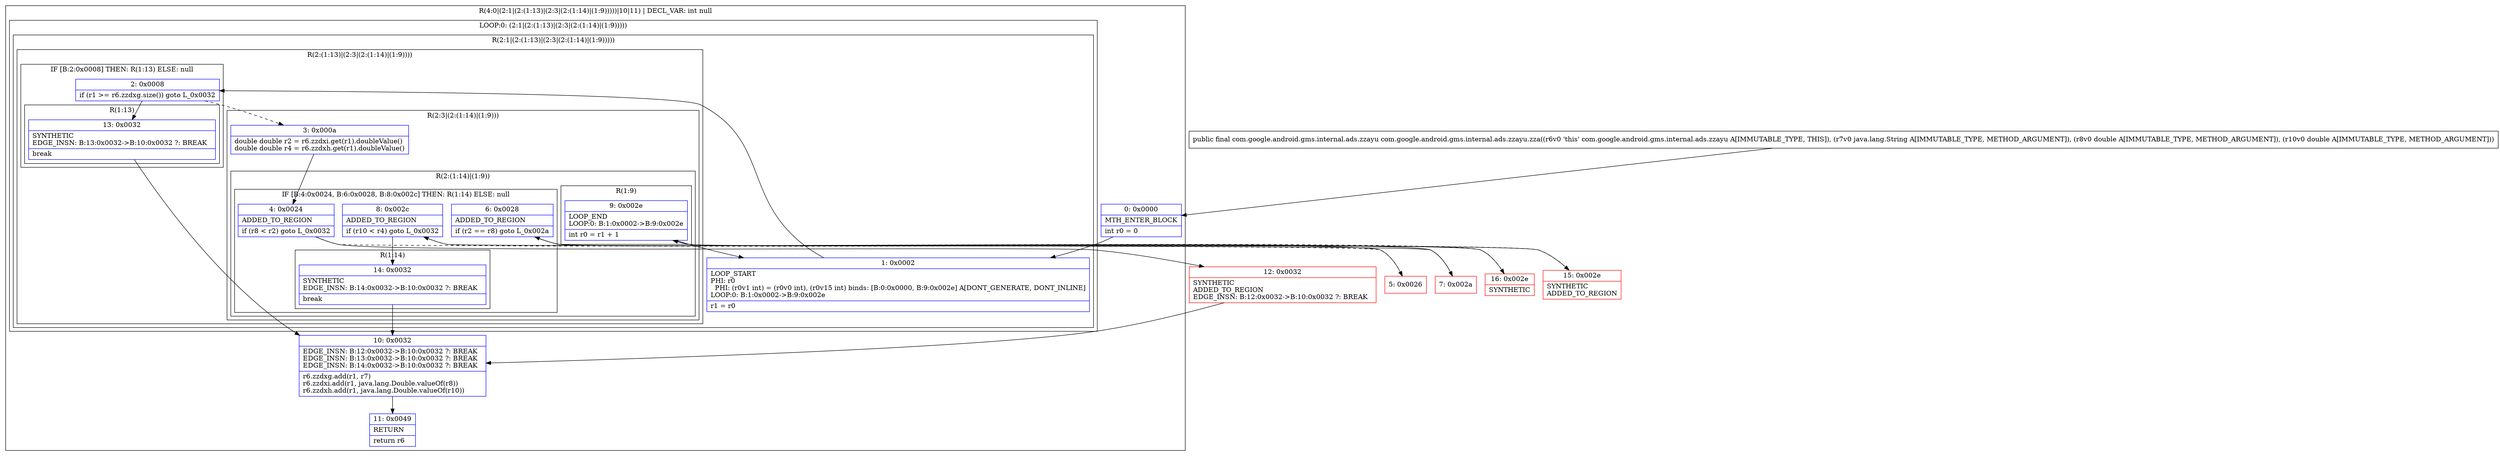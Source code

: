 digraph "CFG forcom.google.android.gms.internal.ads.zzayu.zza(Ljava\/lang\/String;DD)Lcom\/google\/android\/gms\/internal\/ads\/zzayu;" {
subgraph cluster_Region_124180251 {
label = "R(4:0|(2:1|(2:(1:13)|(2:3|(2:(1:14)|(1:9)))))|10|11) | DECL_VAR: int null\l";
node [shape=record,color=blue];
Node_0 [shape=record,label="{0\:\ 0x0000|MTH_ENTER_BLOCK\l|int r0 = 0\l}"];
subgraph cluster_LoopRegion_1310204117 {
label = "LOOP:0: (2:1|(2:(1:13)|(2:3|(2:(1:14)|(1:9)))))";
node [shape=record,color=blue];
subgraph cluster_Region_1693926106 {
label = "R(2:1|(2:(1:13)|(2:3|(2:(1:14)|(1:9)))))";
node [shape=record,color=blue];
Node_1 [shape=record,label="{1\:\ 0x0002|LOOP_START\lPHI: r0 \l  PHI: (r0v1 int) = (r0v0 int), (r0v15 int) binds: [B:0:0x0000, B:9:0x002e] A[DONT_GENERATE, DONT_INLINE]\lLOOP:0: B:1:0x0002\-\>B:9:0x002e\l|r1 = r0\l}"];
subgraph cluster_Region_438663745 {
label = "R(2:(1:13)|(2:3|(2:(1:14)|(1:9))))";
node [shape=record,color=blue];
subgraph cluster_IfRegion_1123816859 {
label = "IF [B:2:0x0008] THEN: R(1:13) ELSE: null";
node [shape=record,color=blue];
Node_2 [shape=record,label="{2\:\ 0x0008|if (r1 \>= r6.zzdxg.size()) goto L_0x0032\l}"];
subgraph cluster_Region_1726109984 {
label = "R(1:13)";
node [shape=record,color=blue];
Node_13 [shape=record,label="{13\:\ 0x0032|SYNTHETIC\lEDGE_INSN: B:13:0x0032\-\>B:10:0x0032 ?: BREAK  \l|break\l}"];
}
}
subgraph cluster_Region_1930681552 {
label = "R(2:3|(2:(1:14)|(1:9)))";
node [shape=record,color=blue];
Node_3 [shape=record,label="{3\:\ 0x000a|double double r2 = r6.zzdxi.get(r1).doubleValue()\ldouble double r4 = r6.zzdxh.get(r1).doubleValue()\l}"];
subgraph cluster_Region_902124158 {
label = "R(2:(1:14)|(1:9))";
node [shape=record,color=blue];
subgraph cluster_IfRegion_2050471844 {
label = "IF [B:4:0x0024, B:6:0x0028, B:8:0x002c] THEN: R(1:14) ELSE: null";
node [shape=record,color=blue];
Node_4 [shape=record,label="{4\:\ 0x0024|ADDED_TO_REGION\l|if (r8 \< r2) goto L_0x0032\l}"];
Node_6 [shape=record,label="{6\:\ 0x0028|ADDED_TO_REGION\l|if (r2 == r8) goto L_0x002a\l}"];
Node_8 [shape=record,label="{8\:\ 0x002c|ADDED_TO_REGION\l|if (r10 \< r4) goto L_0x0032\l}"];
subgraph cluster_Region_978633371 {
label = "R(1:14)";
node [shape=record,color=blue];
Node_14 [shape=record,label="{14\:\ 0x0032|SYNTHETIC\lEDGE_INSN: B:14:0x0032\-\>B:10:0x0032 ?: BREAK  \l|break\l}"];
}
}
subgraph cluster_Region_1886333006 {
label = "R(1:9)";
node [shape=record,color=blue];
Node_9 [shape=record,label="{9\:\ 0x002e|LOOP_END\lLOOP:0: B:1:0x0002\-\>B:9:0x002e\l|int r0 = r1 + 1\l}"];
}
}
}
}
}
}
Node_10 [shape=record,label="{10\:\ 0x0032|EDGE_INSN: B:12:0x0032\-\>B:10:0x0032 ?: BREAK  \lEDGE_INSN: B:13:0x0032\-\>B:10:0x0032 ?: BREAK  \lEDGE_INSN: B:14:0x0032\-\>B:10:0x0032 ?: BREAK  \l|r6.zzdxg.add(r1, r7)\lr6.zzdxi.add(r1, java.lang.Double.valueOf(r8))\lr6.zzdxh.add(r1, java.lang.Double.valueOf(r10))\l}"];
Node_11 [shape=record,label="{11\:\ 0x0049|RETURN\l|return r6\l}"];
}
Node_5 [shape=record,color=red,label="{5\:\ 0x0026}"];
Node_7 [shape=record,color=red,label="{7\:\ 0x002a}"];
Node_12 [shape=record,color=red,label="{12\:\ 0x0032|SYNTHETIC\lADDED_TO_REGION\lEDGE_INSN: B:12:0x0032\-\>B:10:0x0032 ?: BREAK  \l}"];
Node_15 [shape=record,color=red,label="{15\:\ 0x002e|SYNTHETIC\lADDED_TO_REGION\l}"];
Node_16 [shape=record,color=red,label="{16\:\ 0x002e|SYNTHETIC\l}"];
MethodNode[shape=record,label="{public final com.google.android.gms.internal.ads.zzayu com.google.android.gms.internal.ads.zzayu.zza((r6v0 'this' com.google.android.gms.internal.ads.zzayu A[IMMUTABLE_TYPE, THIS]), (r7v0 java.lang.String A[IMMUTABLE_TYPE, METHOD_ARGUMENT]), (r8v0 double A[IMMUTABLE_TYPE, METHOD_ARGUMENT]), (r10v0 double A[IMMUTABLE_TYPE, METHOD_ARGUMENT])) }"];
MethodNode -> Node_0;
Node_0 -> Node_1;
Node_1 -> Node_2;
Node_2 -> Node_3[style=dashed];
Node_2 -> Node_13;
Node_13 -> Node_10;
Node_3 -> Node_4;
Node_4 -> Node_5[style=dashed];
Node_4 -> Node_12;
Node_6 -> Node_7;
Node_6 -> Node_15[style=dashed];
Node_8 -> Node_14;
Node_8 -> Node_16[style=dashed];
Node_14 -> Node_10;
Node_9 -> Node_1;
Node_10 -> Node_11;
Node_5 -> Node_6;
Node_7 -> Node_8;
Node_12 -> Node_10;
Node_15 -> Node_9;
Node_16 -> Node_9;
}

